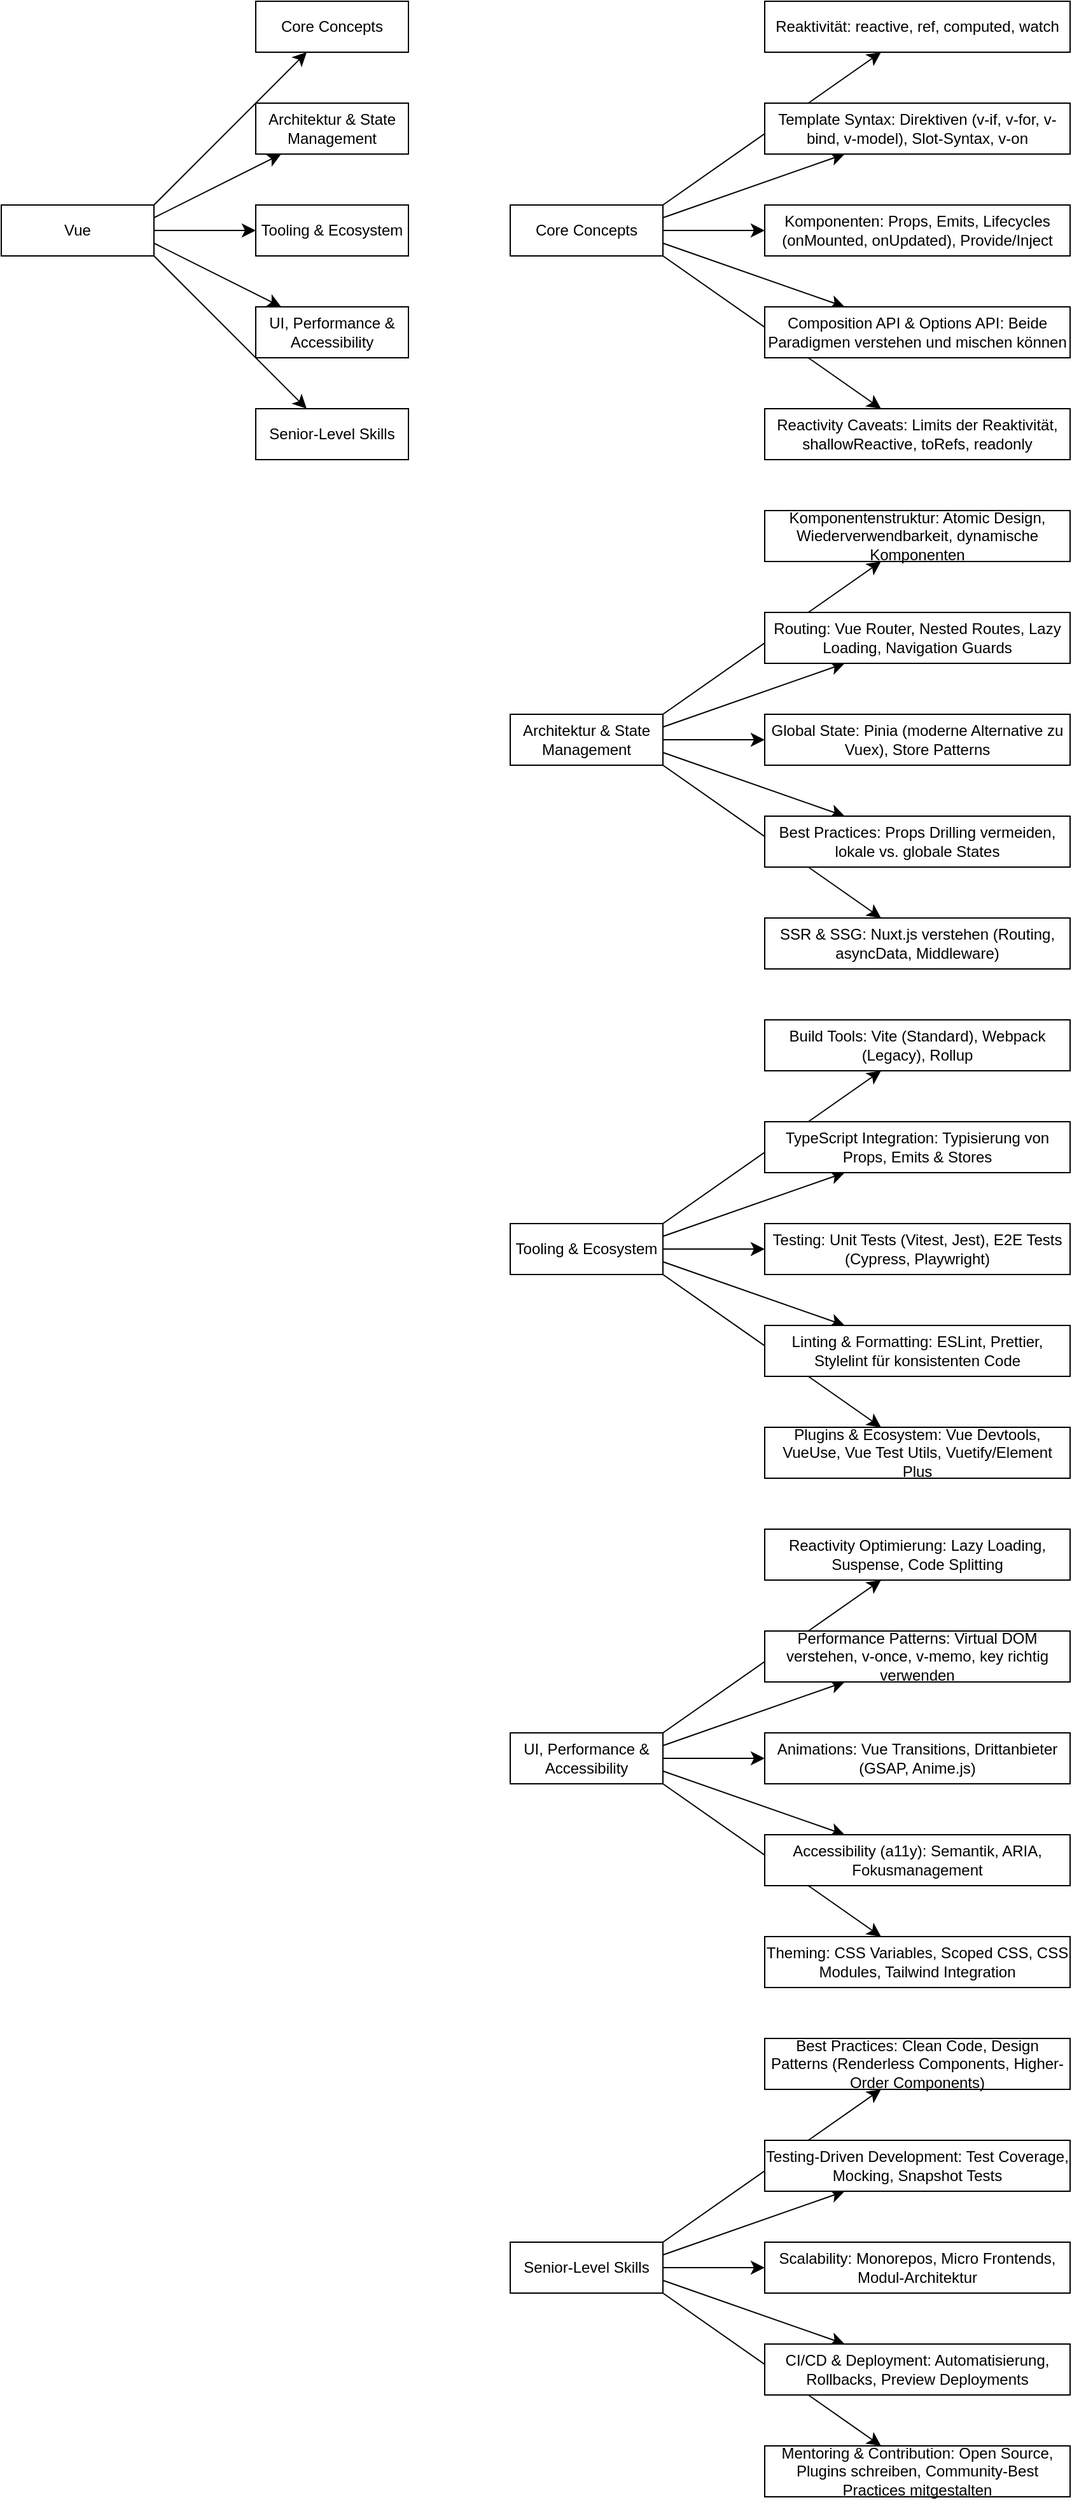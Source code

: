 <mxfile version="27.1.6">
  <diagram name="Seite-1" id="urt6d-_UrzTAgpOboRX4">
    <mxGraphModel dx="1257" dy="697" grid="1" gridSize="10" guides="1" tooltips="1" connect="1" arrows="1" fold="1" page="1" pageScale="1" pageWidth="827" pageHeight="1169" math="0" shadow="0">
      <root>
        <mxCell id="0" />
        <mxCell id="1" parent="0" />
        <mxCell id="NbvnXGGrCnyflAWygQTV-7" style="edgeStyle=none;curved=1;rounded=0;orthogonalLoop=1;jettySize=auto;html=1;exitX=1;exitY=0;exitDx=0;exitDy=0;fontSize=12;startSize=8;endSize=8;" parent="1" source="MOXapfv7q8mT6xsVfmVf-1" target="5a6RApCXHlOAGLmwuz5r-1" edge="1">
          <mxGeometry relative="1" as="geometry" />
        </mxCell>
        <mxCell id="NbvnXGGrCnyflAWygQTV-8" style="edgeStyle=none;curved=1;rounded=0;orthogonalLoop=1;jettySize=auto;html=1;exitX=1;exitY=0.25;exitDx=0;exitDy=0;fontSize=12;startSize=8;endSize=8;" parent="1" source="MOXapfv7q8mT6xsVfmVf-1" target="NbvnXGGrCnyflAWygQTV-1" edge="1">
          <mxGeometry relative="1" as="geometry" />
        </mxCell>
        <mxCell id="NbvnXGGrCnyflAWygQTV-9" style="edgeStyle=none;curved=1;rounded=0;orthogonalLoop=1;jettySize=auto;html=1;exitX=1;exitY=0.5;exitDx=0;exitDy=0;fontSize=12;startSize=8;endSize=8;" parent="1" source="MOXapfv7q8mT6xsVfmVf-1" target="NbvnXGGrCnyflAWygQTV-2" edge="1">
          <mxGeometry relative="1" as="geometry" />
        </mxCell>
        <mxCell id="NbvnXGGrCnyflAWygQTV-10" style="edgeStyle=none;curved=1;rounded=0;orthogonalLoop=1;jettySize=auto;html=1;exitX=1;exitY=0.75;exitDx=0;exitDy=0;fontSize=12;startSize=8;endSize=8;" parent="1" source="MOXapfv7q8mT6xsVfmVf-1" target="NbvnXGGrCnyflAWygQTV-3" edge="1">
          <mxGeometry relative="1" as="geometry" />
        </mxCell>
        <mxCell id="NbvnXGGrCnyflAWygQTV-11" style="edgeStyle=none;curved=1;rounded=0;orthogonalLoop=1;jettySize=auto;html=1;exitX=1;exitY=1;exitDx=0;exitDy=0;fontSize=12;startSize=8;endSize=8;" parent="1" source="MOXapfv7q8mT6xsVfmVf-1" target="NbvnXGGrCnyflAWygQTV-4" edge="1">
          <mxGeometry relative="1" as="geometry" />
        </mxCell>
        <mxCell id="MOXapfv7q8mT6xsVfmVf-1" value="Vue" style="rounded=0;whiteSpace=wrap;html=1;" parent="1" vertex="1">
          <mxGeometry x="40" y="200" width="120" height="40" as="geometry" />
        </mxCell>
        <mxCell id="5a6RApCXHlOAGLmwuz5r-1" value="Core Concepts" style="rounded=0;whiteSpace=wrap;html=1;" parent="1" vertex="1">
          <mxGeometry x="240" y="40" width="120" height="40" as="geometry" />
        </mxCell>
        <mxCell id="NbvnXGGrCnyflAWygQTV-1" value="Architektur &amp;amp; State Management" style="rounded=0;whiteSpace=wrap;html=1;" parent="1" vertex="1">
          <mxGeometry x="240" y="120" width="120" height="40" as="geometry" />
        </mxCell>
        <mxCell id="NbvnXGGrCnyflAWygQTV-2" value="Tooling &amp;amp; Ecosystem" style="rounded=0;whiteSpace=wrap;html=1;" parent="1" vertex="1">
          <mxGeometry x="240" y="200" width="120" height="40" as="geometry" />
        </mxCell>
        <mxCell id="NbvnXGGrCnyflAWygQTV-3" value="UI, Performance &amp;amp; Accessibility" style="rounded=0;whiteSpace=wrap;html=1;" parent="1" vertex="1">
          <mxGeometry x="240" y="280" width="120" height="40" as="geometry" />
        </mxCell>
        <mxCell id="NbvnXGGrCnyflAWygQTV-4" value="Senior-Level Skills" style="rounded=0;whiteSpace=wrap;html=1;" parent="1" vertex="1">
          <mxGeometry x="240" y="360" width="120" height="40" as="geometry" />
        </mxCell>
        <mxCell id="NbvnXGGrCnyflAWygQTV-13" style="edgeStyle=none;curved=1;rounded=0;orthogonalLoop=1;jettySize=auto;html=1;exitX=1;exitY=0;exitDx=0;exitDy=0;fontSize=12;startSize=8;endSize=8;" parent="1" source="NbvnXGGrCnyflAWygQTV-18" target="NbvnXGGrCnyflAWygQTV-19" edge="1">
          <mxGeometry relative="1" as="geometry" />
        </mxCell>
        <mxCell id="NbvnXGGrCnyflAWygQTV-14" style="edgeStyle=none;curved=1;rounded=0;orthogonalLoop=1;jettySize=auto;html=1;exitX=1;exitY=0.25;exitDx=0;exitDy=0;fontSize=12;startSize=8;endSize=8;" parent="1" source="NbvnXGGrCnyflAWygQTV-18" target="NbvnXGGrCnyflAWygQTV-20" edge="1">
          <mxGeometry relative="1" as="geometry" />
        </mxCell>
        <mxCell id="NbvnXGGrCnyflAWygQTV-15" style="edgeStyle=none;curved=1;rounded=0;orthogonalLoop=1;jettySize=auto;html=1;exitX=1;exitY=0.5;exitDx=0;exitDy=0;fontSize=12;startSize=8;endSize=8;" parent="1" source="NbvnXGGrCnyflAWygQTV-18" target="NbvnXGGrCnyflAWygQTV-21" edge="1">
          <mxGeometry relative="1" as="geometry" />
        </mxCell>
        <mxCell id="NbvnXGGrCnyflAWygQTV-16" style="edgeStyle=none;curved=1;rounded=0;orthogonalLoop=1;jettySize=auto;html=1;exitX=1;exitY=0.75;exitDx=0;exitDy=0;fontSize=12;startSize=8;endSize=8;" parent="1" source="NbvnXGGrCnyflAWygQTV-18" target="NbvnXGGrCnyflAWygQTV-22" edge="1">
          <mxGeometry relative="1" as="geometry" />
        </mxCell>
        <mxCell id="NbvnXGGrCnyflAWygQTV-17" style="edgeStyle=none;curved=1;rounded=0;orthogonalLoop=1;jettySize=auto;html=1;exitX=1;exitY=1;exitDx=0;exitDy=0;fontSize=12;startSize=8;endSize=8;" parent="1" source="NbvnXGGrCnyflAWygQTV-18" target="NbvnXGGrCnyflAWygQTV-23" edge="1">
          <mxGeometry relative="1" as="geometry" />
        </mxCell>
        <mxCell id="NbvnXGGrCnyflAWygQTV-18" value="Core Concepts" style="rounded=0;whiteSpace=wrap;html=1;" parent="1" vertex="1">
          <mxGeometry x="440" y="200" width="120" height="40" as="geometry" />
        </mxCell>
        <mxCell id="NbvnXGGrCnyflAWygQTV-19" value="Reaktivität: reactive, ref, computed, watch" style="rounded=0;whiteSpace=wrap;html=1;" parent="1" vertex="1">
          <mxGeometry x="640" y="40" width="240" height="40" as="geometry" />
        </mxCell>
        <mxCell id="NbvnXGGrCnyflAWygQTV-20" value="Template Syntax: Direktiven (v-if, v-for, v-bind, v-model), Slot-Syntax, v-on" style="rounded=0;whiteSpace=wrap;html=1;" parent="1" vertex="1">
          <mxGeometry x="640" y="120" width="240" height="40" as="geometry" />
        </mxCell>
        <mxCell id="NbvnXGGrCnyflAWygQTV-21" value="Komponenten: Props, Emits, Lifecycles (onMounted, onUpdated), Provide/Inject" style="rounded=0;whiteSpace=wrap;html=1;" parent="1" vertex="1">
          <mxGeometry x="640" y="200" width="240" height="40" as="geometry" />
        </mxCell>
        <mxCell id="NbvnXGGrCnyflAWygQTV-22" value="Composition API &amp;amp; Options API: Beide Paradigmen verstehen und mischen können" style="rounded=0;whiteSpace=wrap;html=1;" parent="1" vertex="1">
          <mxGeometry x="640" y="280" width="240" height="40" as="geometry" />
        </mxCell>
        <mxCell id="NbvnXGGrCnyflAWygQTV-23" value="Reactivity Caveats: Limits der Reaktivität, shallowReactive, toRefs, readonly" style="rounded=0;whiteSpace=wrap;html=1;" parent="1" vertex="1">
          <mxGeometry x="640" y="360" width="240" height="40" as="geometry" />
        </mxCell>
        <mxCell id="NbvnXGGrCnyflAWygQTV-24" style="edgeStyle=none;curved=1;rounded=0;orthogonalLoop=1;jettySize=auto;html=1;exitX=1;exitY=0;exitDx=0;exitDy=0;fontSize=12;startSize=8;endSize=8;" parent="1" source="NbvnXGGrCnyflAWygQTV-29" target="NbvnXGGrCnyflAWygQTV-30" edge="1">
          <mxGeometry relative="1" as="geometry" />
        </mxCell>
        <mxCell id="NbvnXGGrCnyflAWygQTV-25" style="edgeStyle=none;curved=1;rounded=0;orthogonalLoop=1;jettySize=auto;html=1;exitX=1;exitY=0.25;exitDx=0;exitDy=0;fontSize=12;startSize=8;endSize=8;" parent="1" source="NbvnXGGrCnyflAWygQTV-29" target="NbvnXGGrCnyflAWygQTV-31" edge="1">
          <mxGeometry relative="1" as="geometry" />
        </mxCell>
        <mxCell id="NbvnXGGrCnyflAWygQTV-26" style="edgeStyle=none;curved=1;rounded=0;orthogonalLoop=1;jettySize=auto;html=1;exitX=1;exitY=0.5;exitDx=0;exitDy=0;fontSize=12;startSize=8;endSize=8;" parent="1" source="NbvnXGGrCnyflAWygQTV-29" target="NbvnXGGrCnyflAWygQTV-32" edge="1">
          <mxGeometry relative="1" as="geometry" />
        </mxCell>
        <mxCell id="NbvnXGGrCnyflAWygQTV-27" style="edgeStyle=none;curved=1;rounded=0;orthogonalLoop=1;jettySize=auto;html=1;exitX=1;exitY=0.75;exitDx=0;exitDy=0;fontSize=12;startSize=8;endSize=8;" parent="1" source="NbvnXGGrCnyflAWygQTV-29" target="NbvnXGGrCnyflAWygQTV-33" edge="1">
          <mxGeometry relative="1" as="geometry" />
        </mxCell>
        <mxCell id="NbvnXGGrCnyflAWygQTV-28" style="edgeStyle=none;curved=1;rounded=0;orthogonalLoop=1;jettySize=auto;html=1;exitX=1;exitY=1;exitDx=0;exitDy=0;fontSize=12;startSize=8;endSize=8;" parent="1" source="NbvnXGGrCnyflAWygQTV-29" target="NbvnXGGrCnyflAWygQTV-34" edge="1">
          <mxGeometry relative="1" as="geometry" />
        </mxCell>
        <mxCell id="NbvnXGGrCnyflAWygQTV-29" value="Architektur &amp;amp; State Management" style="rounded=0;whiteSpace=wrap;html=1;" parent="1" vertex="1">
          <mxGeometry x="440" y="600" width="120" height="40" as="geometry" />
        </mxCell>
        <mxCell id="NbvnXGGrCnyflAWygQTV-30" value="Komponentenstruktur: Atomic Design, Wiederverwendbarkeit, dynamische Komponenten" style="rounded=0;whiteSpace=wrap;html=1;" parent="1" vertex="1">
          <mxGeometry x="640" y="440" width="240" height="40" as="geometry" />
        </mxCell>
        <mxCell id="NbvnXGGrCnyflAWygQTV-31" value="Routing: Vue Router, Nested Routes, Lazy Loading, Navigation Guards" style="rounded=0;whiteSpace=wrap;html=1;" parent="1" vertex="1">
          <mxGeometry x="640" y="520" width="240" height="40" as="geometry" />
        </mxCell>
        <mxCell id="NbvnXGGrCnyflAWygQTV-32" value="Global State: Pinia (moderne Alternative zu Vuex), Store Patterns" style="rounded=0;whiteSpace=wrap;html=1;" parent="1" vertex="1">
          <mxGeometry x="640" y="600" width="240" height="40" as="geometry" />
        </mxCell>
        <mxCell id="NbvnXGGrCnyflAWygQTV-33" value="Best Practices: Props Drilling vermeiden, lokale vs. globale States" style="rounded=0;whiteSpace=wrap;html=1;" parent="1" vertex="1">
          <mxGeometry x="640" y="680" width="240" height="40" as="geometry" />
        </mxCell>
        <mxCell id="NbvnXGGrCnyflAWygQTV-34" value="SSR &amp;amp; SSG: Nuxt.js verstehen (Routing, asyncData, Middleware)" style="rounded=0;whiteSpace=wrap;html=1;" parent="1" vertex="1">
          <mxGeometry x="640" y="760" width="240" height="40" as="geometry" />
        </mxCell>
        <mxCell id="NbvnXGGrCnyflAWygQTV-35" style="edgeStyle=none;curved=1;rounded=0;orthogonalLoop=1;jettySize=auto;html=1;exitX=1;exitY=0;exitDx=0;exitDy=0;fontSize=12;startSize=8;endSize=8;" parent="1" source="NbvnXGGrCnyflAWygQTV-40" target="NbvnXGGrCnyflAWygQTV-41" edge="1">
          <mxGeometry relative="1" as="geometry" />
        </mxCell>
        <mxCell id="NbvnXGGrCnyflAWygQTV-36" style="edgeStyle=none;curved=1;rounded=0;orthogonalLoop=1;jettySize=auto;html=1;exitX=1;exitY=0.25;exitDx=0;exitDy=0;fontSize=12;startSize=8;endSize=8;" parent="1" source="NbvnXGGrCnyflAWygQTV-40" target="NbvnXGGrCnyflAWygQTV-42" edge="1">
          <mxGeometry relative="1" as="geometry" />
        </mxCell>
        <mxCell id="NbvnXGGrCnyflAWygQTV-37" style="edgeStyle=none;curved=1;rounded=0;orthogonalLoop=1;jettySize=auto;html=1;exitX=1;exitY=0.5;exitDx=0;exitDy=0;fontSize=12;startSize=8;endSize=8;" parent="1" source="NbvnXGGrCnyflAWygQTV-40" target="NbvnXGGrCnyflAWygQTV-43" edge="1">
          <mxGeometry relative="1" as="geometry" />
        </mxCell>
        <mxCell id="NbvnXGGrCnyflAWygQTV-38" style="edgeStyle=none;curved=1;rounded=0;orthogonalLoop=1;jettySize=auto;html=1;exitX=1;exitY=0.75;exitDx=0;exitDy=0;fontSize=12;startSize=8;endSize=8;" parent="1" source="NbvnXGGrCnyflAWygQTV-40" target="NbvnXGGrCnyflAWygQTV-44" edge="1">
          <mxGeometry relative="1" as="geometry" />
        </mxCell>
        <mxCell id="NbvnXGGrCnyflAWygQTV-39" style="edgeStyle=none;curved=1;rounded=0;orthogonalLoop=1;jettySize=auto;html=1;exitX=1;exitY=1;exitDx=0;exitDy=0;fontSize=12;startSize=8;endSize=8;" parent="1" source="NbvnXGGrCnyflAWygQTV-40" target="NbvnXGGrCnyflAWygQTV-45" edge="1">
          <mxGeometry relative="1" as="geometry" />
        </mxCell>
        <mxCell id="NbvnXGGrCnyflAWygQTV-40" value="Tooling &amp;amp; Ecosystem" style="rounded=0;whiteSpace=wrap;html=1;" parent="1" vertex="1">
          <mxGeometry x="440" y="1000" width="120" height="40" as="geometry" />
        </mxCell>
        <mxCell id="NbvnXGGrCnyflAWygQTV-41" value="Build Tools: Vite (Standard), Webpack (Legacy), Rollup" style="rounded=0;whiteSpace=wrap;html=1;" parent="1" vertex="1">
          <mxGeometry x="640" y="840" width="240" height="40" as="geometry" />
        </mxCell>
        <mxCell id="NbvnXGGrCnyflAWygQTV-42" value="TypeScript Integration: Typisierung von Props, Emits &amp;amp; Stores" style="rounded=0;whiteSpace=wrap;html=1;" parent="1" vertex="1">
          <mxGeometry x="640" y="920" width="240" height="40" as="geometry" />
        </mxCell>
        <mxCell id="NbvnXGGrCnyflAWygQTV-43" value="Testing: Unit Tests (Vitest, Jest), E2E Tests (Cypress, Playwright)" style="rounded=0;whiteSpace=wrap;html=1;" parent="1" vertex="1">
          <mxGeometry x="640" y="1000" width="240" height="40" as="geometry" />
        </mxCell>
        <mxCell id="NbvnXGGrCnyflAWygQTV-44" value="Linting &amp;amp; Formatting: ESLint, Prettier, Stylelint für konsistenten Code" style="rounded=0;whiteSpace=wrap;html=1;" parent="1" vertex="1">
          <mxGeometry x="640" y="1080" width="240" height="40" as="geometry" />
        </mxCell>
        <mxCell id="NbvnXGGrCnyflAWygQTV-45" value="Plugins &amp;amp; Ecosystem: Vue Devtools, VueUse, Vue Test Utils, Vuetify/Element Plus" style="rounded=0;whiteSpace=wrap;html=1;" parent="1" vertex="1">
          <mxGeometry x="640" y="1160" width="240" height="40" as="geometry" />
        </mxCell>
        <mxCell id="NbvnXGGrCnyflAWygQTV-46" style="edgeStyle=none;curved=1;rounded=0;orthogonalLoop=1;jettySize=auto;html=1;exitX=1;exitY=0;exitDx=0;exitDy=0;fontSize=12;startSize=8;endSize=8;" parent="1" source="NbvnXGGrCnyflAWygQTV-51" target="NbvnXGGrCnyflAWygQTV-52" edge="1">
          <mxGeometry relative="1" as="geometry" />
        </mxCell>
        <mxCell id="NbvnXGGrCnyflAWygQTV-47" style="edgeStyle=none;curved=1;rounded=0;orthogonalLoop=1;jettySize=auto;html=1;exitX=1;exitY=0.25;exitDx=0;exitDy=0;fontSize=12;startSize=8;endSize=8;" parent="1" source="NbvnXGGrCnyflAWygQTV-51" target="NbvnXGGrCnyflAWygQTV-53" edge="1">
          <mxGeometry relative="1" as="geometry" />
        </mxCell>
        <mxCell id="NbvnXGGrCnyflAWygQTV-48" style="edgeStyle=none;curved=1;rounded=0;orthogonalLoop=1;jettySize=auto;html=1;exitX=1;exitY=0.5;exitDx=0;exitDy=0;fontSize=12;startSize=8;endSize=8;" parent="1" source="NbvnXGGrCnyflAWygQTV-51" target="NbvnXGGrCnyflAWygQTV-54" edge="1">
          <mxGeometry relative="1" as="geometry" />
        </mxCell>
        <mxCell id="NbvnXGGrCnyflAWygQTV-49" style="edgeStyle=none;curved=1;rounded=0;orthogonalLoop=1;jettySize=auto;html=1;exitX=1;exitY=0.75;exitDx=0;exitDy=0;fontSize=12;startSize=8;endSize=8;" parent="1" source="NbvnXGGrCnyflAWygQTV-51" target="NbvnXGGrCnyflAWygQTV-55" edge="1">
          <mxGeometry relative="1" as="geometry" />
        </mxCell>
        <mxCell id="NbvnXGGrCnyflAWygQTV-50" style="edgeStyle=none;curved=1;rounded=0;orthogonalLoop=1;jettySize=auto;html=1;exitX=1;exitY=1;exitDx=0;exitDy=0;fontSize=12;startSize=8;endSize=8;" parent="1" source="NbvnXGGrCnyflAWygQTV-51" target="NbvnXGGrCnyflAWygQTV-56" edge="1">
          <mxGeometry relative="1" as="geometry" />
        </mxCell>
        <mxCell id="NbvnXGGrCnyflAWygQTV-51" value="UI, Performance &amp;amp; Accessibility" style="rounded=0;whiteSpace=wrap;html=1;" parent="1" vertex="1">
          <mxGeometry x="440" y="1400" width="120" height="40" as="geometry" />
        </mxCell>
        <mxCell id="NbvnXGGrCnyflAWygQTV-52" value="Reactivity Optimierung: Lazy Loading, Suspense, Code Splitting" style="rounded=0;whiteSpace=wrap;html=1;" parent="1" vertex="1">
          <mxGeometry x="640" y="1240" width="240" height="40" as="geometry" />
        </mxCell>
        <mxCell id="NbvnXGGrCnyflAWygQTV-53" value="Performance Patterns: Virtual DOM verstehen, v-once, v-memo, key richtig verwenden" style="rounded=0;whiteSpace=wrap;html=1;" parent="1" vertex="1">
          <mxGeometry x="640" y="1320" width="240" height="40" as="geometry" />
        </mxCell>
        <mxCell id="NbvnXGGrCnyflAWygQTV-54" value="Animations: Vue Transitions, Drittanbieter (GSAP, Anime.js)" style="rounded=0;whiteSpace=wrap;html=1;" parent="1" vertex="1">
          <mxGeometry x="640" y="1400" width="240" height="40" as="geometry" />
        </mxCell>
        <mxCell id="NbvnXGGrCnyflAWygQTV-55" value="Accessibility (a11y): Semantik, ARIA, Fokusmanagement" style="rounded=0;whiteSpace=wrap;html=1;" parent="1" vertex="1">
          <mxGeometry x="640" y="1480" width="240" height="40" as="geometry" />
        </mxCell>
        <mxCell id="NbvnXGGrCnyflAWygQTV-56" value="Theming: CSS Variables, Scoped CSS, CSS Modules, Tailwind Integration" style="rounded=0;whiteSpace=wrap;html=1;" parent="1" vertex="1">
          <mxGeometry x="640" y="1560" width="240" height="40" as="geometry" />
        </mxCell>
        <mxCell id="NbvnXGGrCnyflAWygQTV-57" style="edgeStyle=none;curved=1;rounded=0;orthogonalLoop=1;jettySize=auto;html=1;exitX=1;exitY=0;exitDx=0;exitDy=0;fontSize=12;startSize=8;endSize=8;" parent="1" source="NbvnXGGrCnyflAWygQTV-62" target="NbvnXGGrCnyflAWygQTV-63" edge="1">
          <mxGeometry relative="1" as="geometry" />
        </mxCell>
        <mxCell id="NbvnXGGrCnyflAWygQTV-58" style="edgeStyle=none;curved=1;rounded=0;orthogonalLoop=1;jettySize=auto;html=1;exitX=1;exitY=0.25;exitDx=0;exitDy=0;fontSize=12;startSize=8;endSize=8;" parent="1" source="NbvnXGGrCnyflAWygQTV-62" target="NbvnXGGrCnyflAWygQTV-64" edge="1">
          <mxGeometry relative="1" as="geometry" />
        </mxCell>
        <mxCell id="NbvnXGGrCnyflAWygQTV-59" style="edgeStyle=none;curved=1;rounded=0;orthogonalLoop=1;jettySize=auto;html=1;exitX=1;exitY=0.5;exitDx=0;exitDy=0;fontSize=12;startSize=8;endSize=8;" parent="1" source="NbvnXGGrCnyflAWygQTV-62" target="NbvnXGGrCnyflAWygQTV-65" edge="1">
          <mxGeometry relative="1" as="geometry" />
        </mxCell>
        <mxCell id="NbvnXGGrCnyflAWygQTV-60" style="edgeStyle=none;curved=1;rounded=0;orthogonalLoop=1;jettySize=auto;html=1;exitX=1;exitY=0.75;exitDx=0;exitDy=0;fontSize=12;startSize=8;endSize=8;" parent="1" source="NbvnXGGrCnyflAWygQTV-62" target="NbvnXGGrCnyflAWygQTV-66" edge="1">
          <mxGeometry relative="1" as="geometry" />
        </mxCell>
        <mxCell id="NbvnXGGrCnyflAWygQTV-61" style="edgeStyle=none;curved=1;rounded=0;orthogonalLoop=1;jettySize=auto;html=1;exitX=1;exitY=1;exitDx=0;exitDy=0;fontSize=12;startSize=8;endSize=8;" parent="1" source="NbvnXGGrCnyflAWygQTV-62" target="NbvnXGGrCnyflAWygQTV-67" edge="1">
          <mxGeometry relative="1" as="geometry" />
        </mxCell>
        <mxCell id="NbvnXGGrCnyflAWygQTV-62" value="Senior-Level Skills" style="rounded=0;whiteSpace=wrap;html=1;" parent="1" vertex="1">
          <mxGeometry x="440" y="1800" width="120" height="40" as="geometry" />
        </mxCell>
        <mxCell id="NbvnXGGrCnyflAWygQTV-63" value="Best Practices: Clean Code, Design Patterns (Renderless Components, Higher-Order Components)" style="rounded=0;whiteSpace=wrap;html=1;" parent="1" vertex="1">
          <mxGeometry x="640" y="1640" width="240" height="40" as="geometry" />
        </mxCell>
        <mxCell id="NbvnXGGrCnyflAWygQTV-64" value="Testing-Driven Development: Test Coverage, Mocking, Snapshot Tests" style="rounded=0;whiteSpace=wrap;html=1;" parent="1" vertex="1">
          <mxGeometry x="640" y="1720" width="240" height="40" as="geometry" />
        </mxCell>
        <mxCell id="NbvnXGGrCnyflAWygQTV-65" value="Scalability: Monorepos, Micro Frontends, Modul-Architektur" style="rounded=0;whiteSpace=wrap;html=1;" parent="1" vertex="1">
          <mxGeometry x="640" y="1800" width="240" height="40" as="geometry" />
        </mxCell>
        <mxCell id="NbvnXGGrCnyflAWygQTV-66" value="CI/CD &amp;amp; Deployment: Automatisierung, Rollbacks, Preview Deployments" style="rounded=0;whiteSpace=wrap;html=1;" parent="1" vertex="1">
          <mxGeometry x="640" y="1880" width="240" height="40" as="geometry" />
        </mxCell>
        <mxCell id="NbvnXGGrCnyflAWygQTV-67" value="Mentoring &amp;amp; Contribution: Open Source, Plugins schreiben, Community-Best Practices mitgestalten" style="rounded=0;whiteSpace=wrap;html=1;" parent="1" vertex="1">
          <mxGeometry x="640" y="1960" width="240" height="40" as="geometry" />
        </mxCell>
      </root>
    </mxGraphModel>
  </diagram>
</mxfile>
